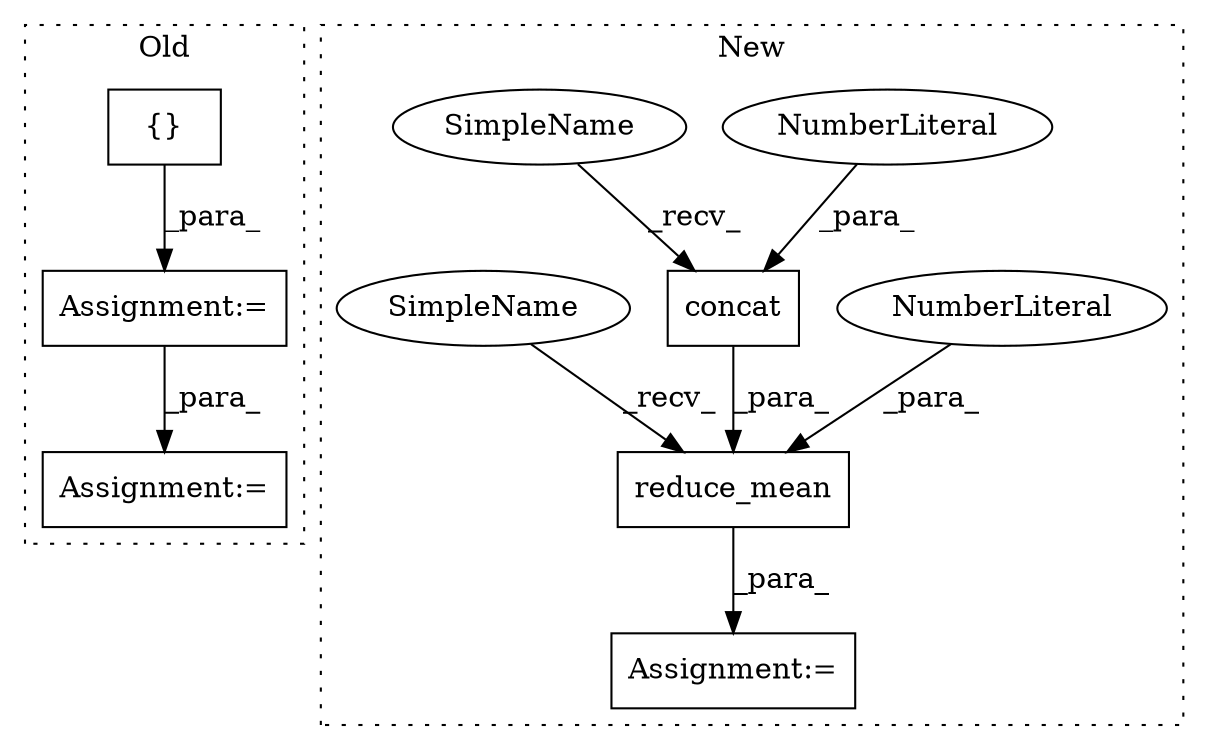 digraph G {
subgraph cluster0 {
1 [label="{}" a="4" s="980,989" l="1,1" shape="box"];
3 [label="Assignment:=" a="7" s="1225" l="29" shape="box"];
5 [label="Assignment:=" a="7" s="970" l="1" shape="box"];
label = "Old";
style="dotted";
}
subgraph cluster1 {
2 [label="reduce_mean" a="32" s="1156,1200" l="12,1" shape="box"];
4 [label="Assignment:=" a="7" s="1144" l="1" shape="box"];
6 [label="NumberLiteral" a="34" s="1199" l="1" shape="ellipse"];
7 [label="concat" a="32" s="1179,1197" l="7,1" shape="box"];
8 [label="NumberLiteral" a="34" s="1196" l="1" shape="ellipse"];
9 [label="SimpleName" a="42" s="1168" l="10" shape="ellipse"];
10 [label="SimpleName" a="42" s="1145" l="10" shape="ellipse"];
label = "New";
style="dotted";
}
1 -> 5 [label="_para_"];
2 -> 4 [label="_para_"];
5 -> 3 [label="_para_"];
6 -> 2 [label="_para_"];
7 -> 2 [label="_para_"];
8 -> 7 [label="_para_"];
9 -> 7 [label="_recv_"];
10 -> 2 [label="_recv_"];
}